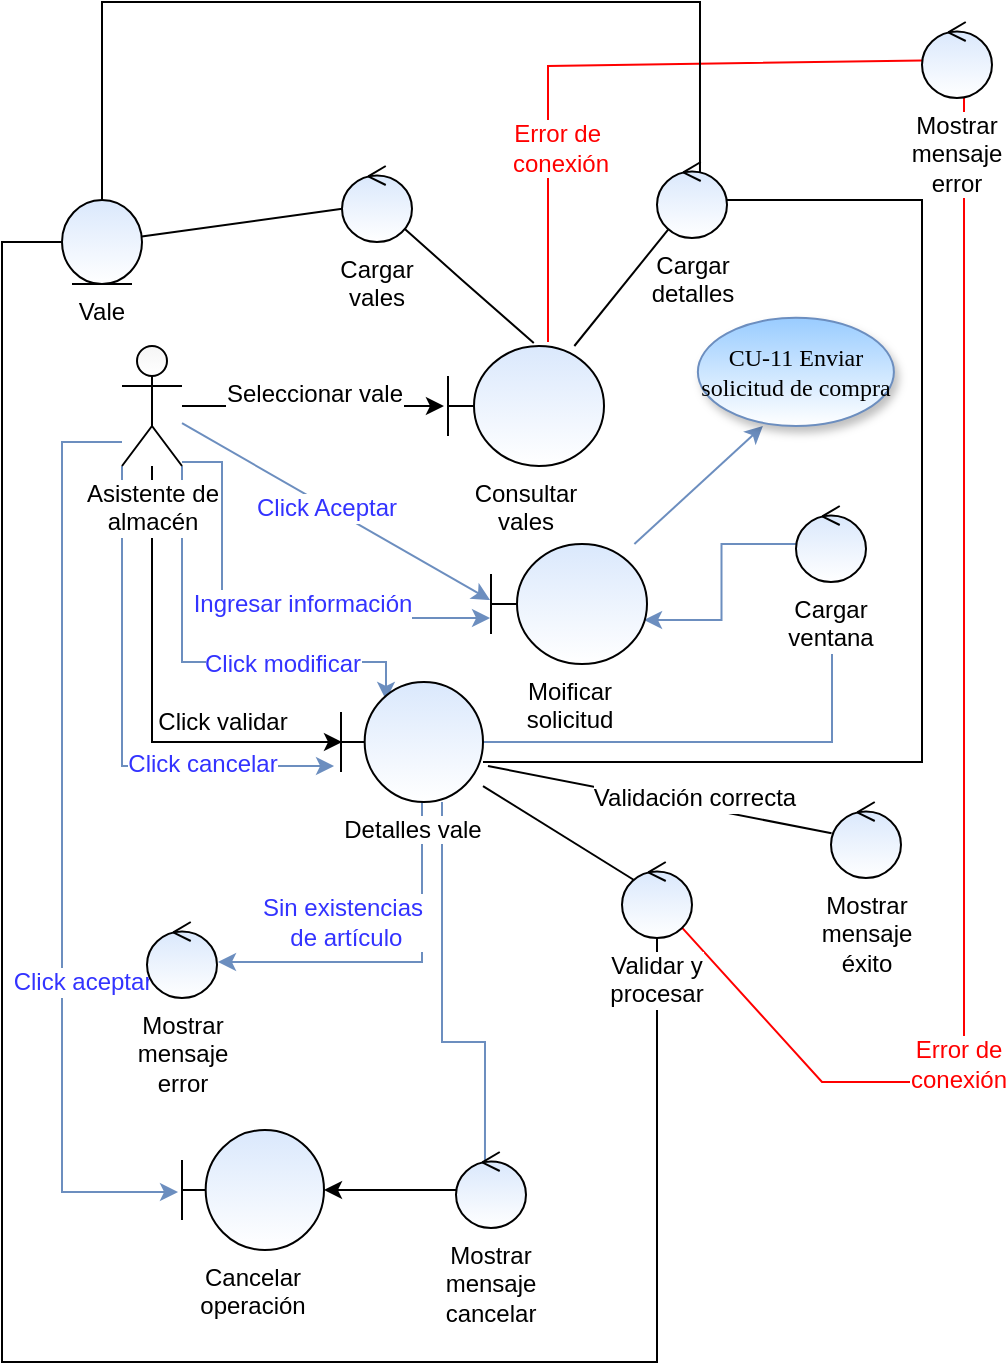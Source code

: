 <mxfile pages="1" version="11.2.8" type="onedrive"><diagram id="Fso_Ue-YDxMspvkijVEk" name="Page-1"><mxGraphModel dx="1061" dy="1651" grid="1" gridSize="10" guides="1" tooltips="1" connect="1" arrows="1" fold="1" page="1" pageScale="1" pageWidth="827" pageHeight="1169" math="0" shadow="0"><root><mxCell id="0"/><mxCell id="1" parent="0"/><mxCell id="-ZvyE1Y4TuBCISLDs6a1-4" style="rounded=0;orthogonalLoop=1;jettySize=auto;html=1;entryX=0.55;entryY=-0.025;entryDx=0;entryDy=0;entryPerimeter=0;endArrow=none;endFill=0;fontColor=#3333FF;" edge="1" parent="1" source="-ZvyE1Y4TuBCISLDs6a1-1" target="-ZvyE1Y4TuBCISLDs6a1-2"><mxGeometry relative="1" as="geometry"><Array as="points"><mxPoint x="270" y="99"/></Array></mxGeometry></mxCell><mxCell id="-ZvyE1Y4TuBCISLDs6a1-1" value="Cargar vales" style="ellipse;shape=umlControl;whiteSpace=wrap;html=1;labelPosition=center;verticalLabelPosition=bottom;align=center;verticalAlign=top;fillColor=#dae8fc;strokeColor=#000000;gradientColor=#ffffff;" vertex="1" parent="1"><mxGeometry x="210" y="42" width="35" height="38" as="geometry"/></mxCell><mxCell id="-ZvyE1Y4TuBCISLDs6a1-11" style="edgeStyle=none;rounded=0;orthogonalLoop=1;jettySize=auto;html=1;endArrow=none;endFill=0;fontColor=#000000;" edge="1" parent="1" source="-ZvyE1Y4TuBCISLDs6a1-2" target="-ZvyE1Y4TuBCISLDs6a1-10"><mxGeometry relative="1" as="geometry"/></mxCell><mxCell id="-ZvyE1Y4TuBCISLDs6a1-55" style="edgeStyle=none;rounded=0;orthogonalLoop=1;jettySize=auto;html=1;endArrow=none;endFill=0;fontColor=#3333FF;exitX=0.641;exitY=-0.033;exitDx=0;exitDy=0;exitPerimeter=0;fillColor=#f8cecc;strokeColor=#FF0000;" edge="1" parent="1" source="-ZvyE1Y4TuBCISLDs6a1-2" target="-ZvyE1Y4TuBCISLDs6a1-56"><mxGeometry relative="1" as="geometry"><mxPoint x="313" y="70" as="targetPoint"/><Array as="points"><mxPoint x="313" y="-8"/></Array></mxGeometry></mxCell><mxCell id="-ZvyE1Y4TuBCISLDs6a1-57" value="Error de&amp;nbsp;&lt;br&gt;conexión" style="text;html=1;resizable=0;points=[];align=center;verticalAlign=middle;labelBackgroundColor=#ffffff;fontColor=#FF0000;" vertex="1" connectable="0" parent="-ZvyE1Y4TuBCISLDs6a1-55"><mxGeometry x="-0.563" y="-5" relative="1" as="geometry"><mxPoint x="0.5" y="-26.5" as="offset"/></mxGeometry></mxCell><mxCell id="-ZvyE1Y4TuBCISLDs6a1-2" value="Consultar vales" style="shape=umlBoundary;whiteSpace=wrap;html=1;labelPosition=center;verticalLabelPosition=bottom;align=center;verticalAlign=top;fillColor=#dae8fc;strokeColor=#000000;gradientColor=#ffffff;" vertex="1" parent="1"><mxGeometry x="263" y="132" width="78" height="60" as="geometry"/></mxCell><mxCell id="-ZvyE1Y4TuBCISLDs6a1-5" style="edgeStyle=none;rounded=0;orthogonalLoop=1;jettySize=auto;html=1;endArrow=none;endFill=0;fontColor=#3333FF;" edge="1" parent="1" source="-ZvyE1Y4TuBCISLDs6a1-3" target="-ZvyE1Y4TuBCISLDs6a1-1"><mxGeometry relative="1" as="geometry"/></mxCell><mxCell id="-ZvyE1Y4TuBCISLDs6a1-12" style="edgeStyle=orthogonalEdgeStyle;rounded=0;orthogonalLoop=1;jettySize=auto;html=1;entryX=0.614;entryY=0.263;entryDx=0;entryDy=0;entryPerimeter=0;endArrow=none;endFill=0;fontColor=#000000;" edge="1" parent="1" source="-ZvyE1Y4TuBCISLDs6a1-3" target="-ZvyE1Y4TuBCISLDs6a1-10"><mxGeometry relative="1" as="geometry"><Array as="points"><mxPoint x="90" y="-40"/><mxPoint x="389" y="-40"/></Array></mxGeometry></mxCell><mxCell id="-ZvyE1Y4TuBCISLDs6a1-3" value="Vale" style="ellipse;shape=umlEntity;whiteSpace=wrap;html=1;labelPosition=center;verticalLabelPosition=bottom;align=center;verticalAlign=top;fillColor=#dae8fc;strokeColor=#000000;gradientColor=#ffffff;" vertex="1" parent="1"><mxGeometry x="70" y="59" width="40" height="42" as="geometry"/></mxCell><mxCell id="-ZvyE1Y4TuBCISLDs6a1-8" style="edgeStyle=none;rounded=0;orthogonalLoop=1;jettySize=auto;html=1;entryX=-0.026;entryY=0.5;entryDx=0;entryDy=0;entryPerimeter=0;endArrow=classic;endFill=1;fontColor=#3333FF;" edge="1" parent="1" source="-ZvyE1Y4TuBCISLDs6a1-7" target="-ZvyE1Y4TuBCISLDs6a1-2"><mxGeometry relative="1" as="geometry"/></mxCell><mxCell id="-ZvyE1Y4TuBCISLDs6a1-9" value="Seleccionar vale" style="text;html=1;resizable=0;points=[];align=center;verticalAlign=middle;labelBackgroundColor=#ffffff;fontColor=#000000;" vertex="1" connectable="0" parent="-ZvyE1Y4TuBCISLDs6a1-8"><mxGeometry x="0.264" y="2" relative="1" as="geometry"><mxPoint x="-17.5" y="-4" as="offset"/></mxGeometry></mxCell><mxCell id="-ZvyE1Y4TuBCISLDs6a1-15" style="edgeStyle=orthogonalEdgeStyle;rounded=0;orthogonalLoop=1;jettySize=auto;html=1;entryX=0.007;entryY=0.5;entryDx=0;entryDy=0;entryPerimeter=0;endArrow=classic;endFill=1;fontColor=#000000;" edge="1" parent="1" source="-ZvyE1Y4TuBCISLDs6a1-7" target="-ZvyE1Y4TuBCISLDs6a1-14"><mxGeometry relative="1" as="geometry"><Array as="points"><mxPoint x="115" y="330"/></Array></mxGeometry></mxCell><mxCell id="-ZvyE1Y4TuBCISLDs6a1-16" value="Click validar" style="text;html=1;resizable=0;points=[];align=center;verticalAlign=middle;labelBackgroundColor=#ffffff;fontColor=#000000;" vertex="1" connectable="0" parent="-ZvyE1Y4TuBCISLDs6a1-15"><mxGeometry x="-0.132" y="4" relative="1" as="geometry"><mxPoint x="31" y="27" as="offset"/></mxGeometry></mxCell><mxCell id="-ZvyE1Y4TuBCISLDs6a1-23" style="edgeStyle=orthogonalEdgeStyle;rounded=0;orthogonalLoop=1;jettySize=auto;html=1;entryX=-0.049;entryY=0.7;entryDx=0;entryDy=0;entryPerimeter=0;endArrow=classic;endFill=1;fontColor=#000000;fillColor=#dae8fc;strokeColor=#6c8ebf;" edge="1" parent="1" source="-ZvyE1Y4TuBCISLDs6a1-7" target="-ZvyE1Y4TuBCISLDs6a1-14"><mxGeometry relative="1" as="geometry"><Array as="points"><mxPoint x="100" y="342"/></Array></mxGeometry></mxCell><mxCell id="-ZvyE1Y4TuBCISLDs6a1-24" value="Click cancelar" style="text;html=1;resizable=0;points=[];align=center;verticalAlign=middle;labelBackgroundColor=#ffffff;fontColor=#3333FF;" vertex="1" connectable="0" parent="-ZvyE1Y4TuBCISLDs6a1-23"><mxGeometry x="0.026" y="3" relative="1" as="geometry"><mxPoint x="37" y="17" as="offset"/></mxGeometry></mxCell><mxCell id="-ZvyE1Y4TuBCISLDs6a1-34" style="edgeStyle=orthogonalEdgeStyle;rounded=0;orthogonalLoop=1;jettySize=auto;html=1;entryX=-0.028;entryY=0.517;entryDx=0;entryDy=0;entryPerimeter=0;endArrow=classic;endFill=1;fontColor=#3333FF;fillColor=#dae8fc;strokeColor=#6c8ebf;" edge="1" parent="1" source="-ZvyE1Y4TuBCISLDs6a1-7" target="-ZvyE1Y4TuBCISLDs6a1-31"><mxGeometry relative="1" as="geometry"><Array as="points"><mxPoint x="70" y="180"/><mxPoint x="70" y="555"/></Array></mxGeometry></mxCell><mxCell id="-ZvyE1Y4TuBCISLDs6a1-35" value="Click aceptar" style="text;html=1;resizable=0;points=[];align=center;verticalAlign=middle;labelBackgroundColor=#ffffff;fontColor=#3333FF;" vertex="1" connectable="0" parent="-ZvyE1Y4TuBCISLDs6a1-34"><mxGeometry x="0.219" y="-4" relative="1" as="geometry"><mxPoint x="14" y="18" as="offset"/></mxGeometry></mxCell><mxCell id="-ZvyE1Y4TuBCISLDs6a1-44" style="edgeStyle=orthogonalEdgeStyle;rounded=0;orthogonalLoop=1;jettySize=auto;html=1;entryX=0.317;entryY=0.15;entryDx=0;entryDy=0;entryPerimeter=0;endArrow=classic;endFill=1;fontColor=#3333FF;fillColor=#dae8fc;strokeColor=#6c8ebf;" edge="1" parent="1" source="-ZvyE1Y4TuBCISLDs6a1-7" target="-ZvyE1Y4TuBCISLDs6a1-14"><mxGeometry relative="1" as="geometry"><Array as="points"><mxPoint x="130" y="290"/><mxPoint x="232" y="290"/></Array></mxGeometry></mxCell><mxCell id="-ZvyE1Y4TuBCISLDs6a1-45" value="Click modificar" style="text;html=1;resizable=0;points=[];align=center;verticalAlign=middle;labelBackgroundColor=#ffffff;fontColor=#3333FF;" vertex="1" connectable="0" parent="-ZvyE1Y4TuBCISLDs6a1-44"><mxGeometry x="-0.026" y="-1" relative="1" as="geometry"><mxPoint x="41" as="offset"/></mxGeometry></mxCell><mxCell id="-ZvyE1Y4TuBCISLDs6a1-46" style="edgeStyle=orthogonalEdgeStyle;rounded=0;orthogonalLoop=1;jettySize=auto;html=1;entryX=-0.006;entryY=0.617;entryDx=0;entryDy=0;entryPerimeter=0;endArrow=classic;endFill=1;fontColor=#3333FF;fillColor=#dae8fc;strokeColor=#6c8ebf;" edge="1" parent="1" source="-ZvyE1Y4TuBCISLDs6a1-7" target="-ZvyE1Y4TuBCISLDs6a1-39"><mxGeometry relative="1" as="geometry"><Array as="points"><mxPoint x="150" y="190"/><mxPoint x="150" y="268"/></Array></mxGeometry></mxCell><mxCell id="-ZvyE1Y4TuBCISLDs6a1-47" value="Ingresar información" style="text;html=1;resizable=0;points=[];align=center;verticalAlign=middle;labelBackgroundColor=#ffffff;fontColor=#3333FF;" vertex="1" connectable="0" parent="-ZvyE1Y4TuBCISLDs6a1-46"><mxGeometry x="-0.483" y="-23" relative="1" as="geometry"><mxPoint x="63" y="31" as="offset"/></mxGeometry></mxCell><mxCell id="-ZvyE1Y4TuBCISLDs6a1-53" style="edgeStyle=none;rounded=0;orthogonalLoop=1;jettySize=auto;html=1;entryX=-0.006;entryY=0.467;entryDx=0;entryDy=0;entryPerimeter=0;endArrow=classic;endFill=1;fontColor=#3333FF;fillColor=#dae8fc;strokeColor=#6c8ebf;" edge="1" parent="1" source="-ZvyE1Y4TuBCISLDs6a1-7" target="-ZvyE1Y4TuBCISLDs6a1-39"><mxGeometry relative="1" as="geometry"/></mxCell><mxCell id="-ZvyE1Y4TuBCISLDs6a1-54" value="Click Aceptar" style="text;html=1;resizable=0;points=[];align=center;verticalAlign=middle;labelBackgroundColor=#ffffff;fontColor=#3333FF;" vertex="1" connectable="0" parent="-ZvyE1Y4TuBCISLDs6a1-53"><mxGeometry x="-0.23" y="-3" relative="1" as="geometry"><mxPoint x="13.5" y="5" as="offset"/></mxGeometry></mxCell><mxCell id="-ZvyE1Y4TuBCISLDs6a1-7" value="&lt;font color=&quot;#000000&quot;&gt;Asistente de&lt;br&gt;almacén&lt;br&gt;&lt;/font&gt;" style="shape=umlActor;verticalLabelPosition=bottom;labelBackgroundColor=#ffffff;verticalAlign=top;html=1;strokeColor=#000000;fillColor=#f5f5f5;fontColor=#333333;gradientColor=#ffffff;" vertex="1" parent="1"><mxGeometry x="100" y="132" width="30" height="60" as="geometry"/></mxCell><mxCell id="-ZvyE1Y4TuBCISLDs6a1-13" style="edgeStyle=orthogonalEdgeStyle;rounded=0;orthogonalLoop=1;jettySize=auto;html=1;endArrow=none;endFill=0;fontColor=#000000;" edge="1" parent="1" source="-ZvyE1Y4TuBCISLDs6a1-10" target="-ZvyE1Y4TuBCISLDs6a1-14"><mxGeometry relative="1" as="geometry"><mxPoint x="260" y="330" as="targetPoint"/><Array as="points"><mxPoint x="500" y="59"/><mxPoint x="500" y="340"/></Array></mxGeometry></mxCell><mxCell id="-ZvyE1Y4TuBCISLDs6a1-10" value="Cargar detalles" style="ellipse;shape=umlControl;whiteSpace=wrap;html=1;labelPosition=center;verticalLabelPosition=bottom;align=center;verticalAlign=top;fillColor=#dae8fc;strokeColor=#000000;gradientColor=#ffffff;labelBackgroundColor=#ffffff;" vertex="1" parent="1"><mxGeometry x="367.5" y="40" width="35" height="38" as="geometry"/></mxCell><mxCell id="-ZvyE1Y4TuBCISLDs6a1-18" style="rounded=0;orthogonalLoop=1;jettySize=auto;html=1;entryX=0.171;entryY=0.237;entryDx=0;entryDy=0;entryPerimeter=0;endArrow=none;endFill=0;fontColor=#000000;" edge="1" parent="1" source="-ZvyE1Y4TuBCISLDs6a1-14" target="-ZvyE1Y4TuBCISLDs6a1-17"><mxGeometry relative="1" as="geometry"/></mxCell><mxCell id="-ZvyE1Y4TuBCISLDs6a1-25" style="edgeStyle=orthogonalEdgeStyle;rounded=0;orthogonalLoop=1;jettySize=auto;html=1;endArrow=none;endFill=0;fontColor=#3333FF;entryX=0.414;entryY=0.105;entryDx=0;entryDy=0;entryPerimeter=0;fillColor=#dae8fc;strokeColor=#6c8ebf;" edge="1" parent="1" source="-ZvyE1Y4TuBCISLDs6a1-14" target="-ZvyE1Y4TuBCISLDs6a1-26"><mxGeometry relative="1" as="geometry"><mxPoint x="320" y="270" as="targetPoint"/><Array as="points"><mxPoint x="260" y="480"/><mxPoint x="281" y="480"/></Array></mxGeometry></mxCell><mxCell id="-ZvyE1Y4TuBCISLDs6a1-36" style="edgeStyle=orthogonalEdgeStyle;rounded=0;orthogonalLoop=1;jettySize=auto;html=1;endArrow=none;endFill=0;fontColor=#3333FF;fillColor=#dae8fc;strokeColor=#6c8ebf;" edge="1" parent="1" source="-ZvyE1Y4TuBCISLDs6a1-14"><mxGeometry relative="1" as="geometry"><mxPoint x="455" y="270" as="targetPoint"/><Array as="points"><mxPoint x="455" y="330"/></Array></mxGeometry></mxCell><mxCell id="-ZvyE1Y4TuBCISLDs6a1-41" style="edgeStyle=orthogonalEdgeStyle;rounded=0;orthogonalLoop=1;jettySize=auto;html=1;endArrow=classic;endFill=1;fontColor=#3333FF;fillColor=#dae8fc;strokeColor=#6c8ebf;entryX=1.014;entryY=0.526;entryDx=0;entryDy=0;entryPerimeter=0;" edge="1" parent="1" source="-ZvyE1Y4TuBCISLDs6a1-14" target="-ZvyE1Y4TuBCISLDs6a1-43"><mxGeometry relative="1" as="geometry"><mxPoint x="210" y="460" as="targetPoint"/><Array as="points"><mxPoint x="250" y="440"/></Array></mxGeometry></mxCell><mxCell id="-ZvyE1Y4TuBCISLDs6a1-42" value="Sin existencias&lt;br&gt;&amp;nbsp;de artículo" style="text;html=1;resizable=0;points=[];align=center;verticalAlign=middle;labelBackgroundColor=#ffffff;fontColor=#3333FF;" vertex="1" connectable="0" parent="-ZvyE1Y4TuBCISLDs6a1-41"><mxGeometry x="0.481" y="4" relative="1" as="geometry"><mxPoint x="14.5" y="-24" as="offset"/></mxGeometry></mxCell><mxCell id="-ZvyE1Y4TuBCISLDs6a1-14" value="Detalles vale" style="shape=umlBoundary;whiteSpace=wrap;html=1;labelPosition=center;verticalLabelPosition=bottom;align=center;verticalAlign=top;fillColor=#dae8fc;strokeColor=#000000;gradientColor=#ffffff;labelBackgroundColor=#ffffff;" vertex="1" parent="1"><mxGeometry x="209.5" y="300" width="71" height="60" as="geometry"/></mxCell><mxCell id="-ZvyE1Y4TuBCISLDs6a1-20" value="" style="edgeStyle=none;rounded=0;orthogonalLoop=1;jettySize=auto;html=1;endArrow=none;endFill=0;fontColor=#000000;exitX=1.035;exitY=0.7;exitDx=0;exitDy=0;exitPerimeter=0;" edge="1" parent="1" source="-ZvyE1Y4TuBCISLDs6a1-14" target="-ZvyE1Y4TuBCISLDs6a1-19"><mxGeometry relative="1" as="geometry"/></mxCell><mxCell id="-ZvyE1Y4TuBCISLDs6a1-21" value="Validación correcta" style="text;html=1;resizable=0;points=[];align=center;verticalAlign=middle;labelBackgroundColor=#ffffff;fontColor=#000000;" vertex="1" connectable="0" parent="-ZvyE1Y4TuBCISLDs6a1-20"><mxGeometry x="0.191" y="4" relative="1" as="geometry"><mxPoint as="offset"/></mxGeometry></mxCell><mxCell id="-ZvyE1Y4TuBCISLDs6a1-22" style="edgeStyle=orthogonalEdgeStyle;rounded=0;orthogonalLoop=1;jettySize=auto;html=1;entryX=0;entryY=0.5;entryDx=0;entryDy=0;endArrow=none;endFill=0;fontColor=#000000;" edge="1" parent="1" source="-ZvyE1Y4TuBCISLDs6a1-17" target="-ZvyE1Y4TuBCISLDs6a1-3"><mxGeometry relative="1" as="geometry"><Array as="points"><mxPoint x="368" y="640"/><mxPoint x="40" y="640"/><mxPoint x="40" y="80"/></Array></mxGeometry></mxCell><mxCell id="-ZvyE1Y4TuBCISLDs6a1-58" style="edgeStyle=none;rounded=0;orthogonalLoop=1;jettySize=auto;html=1;entryX=0.6;entryY=0.974;entryDx=0;entryDy=0;entryPerimeter=0;endArrow=none;endFill=0;strokeColor=#FF0000;fontColor=#FF0000;" edge="1" parent="1" source="-ZvyE1Y4TuBCISLDs6a1-17" target="-ZvyE1Y4TuBCISLDs6a1-56"><mxGeometry relative="1" as="geometry"><Array as="points"><mxPoint x="450" y="500"/><mxPoint x="521" y="500"/></Array></mxGeometry></mxCell><mxCell id="-ZvyE1Y4TuBCISLDs6a1-59" value="Error de&lt;br&gt;conexión" style="text;html=1;resizable=0;points=[];align=center;verticalAlign=middle;labelBackgroundColor=#ffffff;fontColor=#FF0000;" vertex="1" connectable="0" parent="-ZvyE1Y4TuBCISLDs6a1-58"><mxGeometry x="0.141" y="2" relative="1" as="geometry"><mxPoint x="-1.5" y="196.5" as="offset"/></mxGeometry></mxCell><mxCell id="-ZvyE1Y4TuBCISLDs6a1-17" value="Validar y procesar" style="ellipse;shape=umlControl;whiteSpace=wrap;html=1;labelPosition=center;verticalLabelPosition=bottom;align=center;verticalAlign=top;fillColor=#dae8fc;strokeColor=#000000;gradientColor=#ffffff;labelBackgroundColor=#ffffff;" vertex="1" parent="1"><mxGeometry x="350" y="390" width="35" height="38" as="geometry"/></mxCell><mxCell id="-ZvyE1Y4TuBCISLDs6a1-19" value="Mostrar mensaje éxito" style="ellipse;shape=umlControl;whiteSpace=wrap;html=1;labelPosition=center;verticalLabelPosition=bottom;align=center;verticalAlign=top;fillColor=#dae8fc;strokeColor=#000000;gradientColor=#ffffff;labelBackgroundColor=#ffffff;" vertex="1" parent="1"><mxGeometry x="454.5" y="360" width="35" height="38" as="geometry"/></mxCell><mxCell id="-ZvyE1Y4TuBCISLDs6a1-33" value="" style="edgeStyle=orthogonalEdgeStyle;rounded=0;orthogonalLoop=1;jettySize=auto;html=1;endArrow=classic;endFill=1;fontColor=#3333FF;" edge="1" parent="1" source="-ZvyE1Y4TuBCISLDs6a1-26" target="-ZvyE1Y4TuBCISLDs6a1-31"><mxGeometry relative="1" as="geometry"/></mxCell><mxCell id="-ZvyE1Y4TuBCISLDs6a1-26" value="Mostrar mensaje cancelar" style="ellipse;shape=umlControl;whiteSpace=wrap;html=1;labelPosition=center;verticalLabelPosition=bottom;align=center;verticalAlign=top;fillColor=#dae8fc;strokeColor=#000000;gradientColor=#ffffff;labelBackgroundColor=#ffffff;" vertex="1" parent="1"><mxGeometry x="267" y="535" width="35" height="38" as="geometry"/></mxCell><mxCell id="-ZvyE1Y4TuBCISLDs6a1-31" value="Cancelar operación" style="shape=umlBoundary;whiteSpace=wrap;html=1;labelPosition=center;verticalLabelPosition=bottom;align=center;verticalAlign=top;fillColor=#dae8fc;strokeColor=#000000;gradientColor=#ffffff;labelBackgroundColor=#ffffff;" vertex="1" parent="1"><mxGeometry x="130" y="524" width="71" height="60" as="geometry"/></mxCell><mxCell id="-ZvyE1Y4TuBCISLDs6a1-40" style="edgeStyle=orthogonalEdgeStyle;rounded=0;orthogonalLoop=1;jettySize=auto;html=1;entryX=0.981;entryY=0.633;entryDx=0;entryDy=0;entryPerimeter=0;endArrow=classic;endFill=1;fontColor=#3333FF;fillColor=#dae8fc;strokeColor=#6c8ebf;" edge="1" parent="1" source="-ZvyE1Y4TuBCISLDs6a1-38" target="-ZvyE1Y4TuBCISLDs6a1-39"><mxGeometry relative="1" as="geometry"/></mxCell><mxCell id="-ZvyE1Y4TuBCISLDs6a1-38" value="Cargar ventana" style="ellipse;shape=umlControl;whiteSpace=wrap;html=1;labelPosition=center;verticalLabelPosition=bottom;align=center;verticalAlign=top;fillColor=#dae8fc;strokeColor=#000000;gradientColor=#ffffff;labelBackgroundColor=#ffffff;" vertex="1" parent="1"><mxGeometry x="437" y="212" width="35" height="38" as="geometry"/></mxCell><mxCell id="-ZvyE1Y4TuBCISLDs6a1-48" style="rounded=0;orthogonalLoop=1;jettySize=auto;html=1;endArrow=classic;endFill=1;fontColor=#3333FF;entryX=0.332;entryY=1;entryDx=0;entryDy=0;entryPerimeter=0;fillColor=#dae8fc;strokeColor=#6c8ebf;" edge="1" parent="1" source="-ZvyE1Y4TuBCISLDs6a1-39" target="-ZvyE1Y4TuBCISLDs6a1-50"><mxGeometry relative="1" as="geometry"><mxPoint x="410" y="160" as="targetPoint"/></mxGeometry></mxCell><mxCell id="-ZvyE1Y4TuBCISLDs6a1-39" value="Moificar solicitud" style="shape=umlBoundary;whiteSpace=wrap;html=1;labelPosition=center;verticalLabelPosition=bottom;align=center;verticalAlign=top;fillColor=#dae8fc;strokeColor=#000000;gradientColor=#ffffff;" vertex="1" parent="1"><mxGeometry x="284.5" y="231" width="78" height="60" as="geometry"/></mxCell><mxCell id="-ZvyE1Y4TuBCISLDs6a1-43" value="Mostrar mensaje error" style="ellipse;shape=umlControl;whiteSpace=wrap;html=1;labelPosition=center;verticalLabelPosition=bottom;align=center;verticalAlign=top;fillColor=#dae8fc;strokeColor=#000000;gradientColor=#ffffff;labelBackgroundColor=#ffffff;" vertex="1" parent="1"><mxGeometry x="112.5" y="420" width="35" height="38" as="geometry"/></mxCell><mxCell id="-ZvyE1Y4TuBCISLDs6a1-50" value="CU-11 Enviar solicitud de compra" style="ellipse;whiteSpace=wrap;html=1;fillColor=#99CCFF;fontFamily=Times New Roman;strokeColor=#6c8ebf;gradientColor=#ffffff;gradientDirection=south;shadow=1;" vertex="1" parent="1"><mxGeometry x="387.937" y="117.899" width="98.016" height="54.091" as="geometry"/></mxCell><mxCell id="-ZvyE1Y4TuBCISLDs6a1-56" value="Mostrar mensaje error" style="ellipse;shape=umlControl;whiteSpace=wrap;html=1;labelPosition=center;verticalLabelPosition=bottom;align=center;verticalAlign=top;fillColor=#dae8fc;strokeColor=#000000;gradientColor=#ffffff;labelBackgroundColor=#ffffff;" vertex="1" parent="1"><mxGeometry x="500" y="-30" width="35" height="38" as="geometry"/></mxCell></root></mxGraphModel></diagram></mxfile>